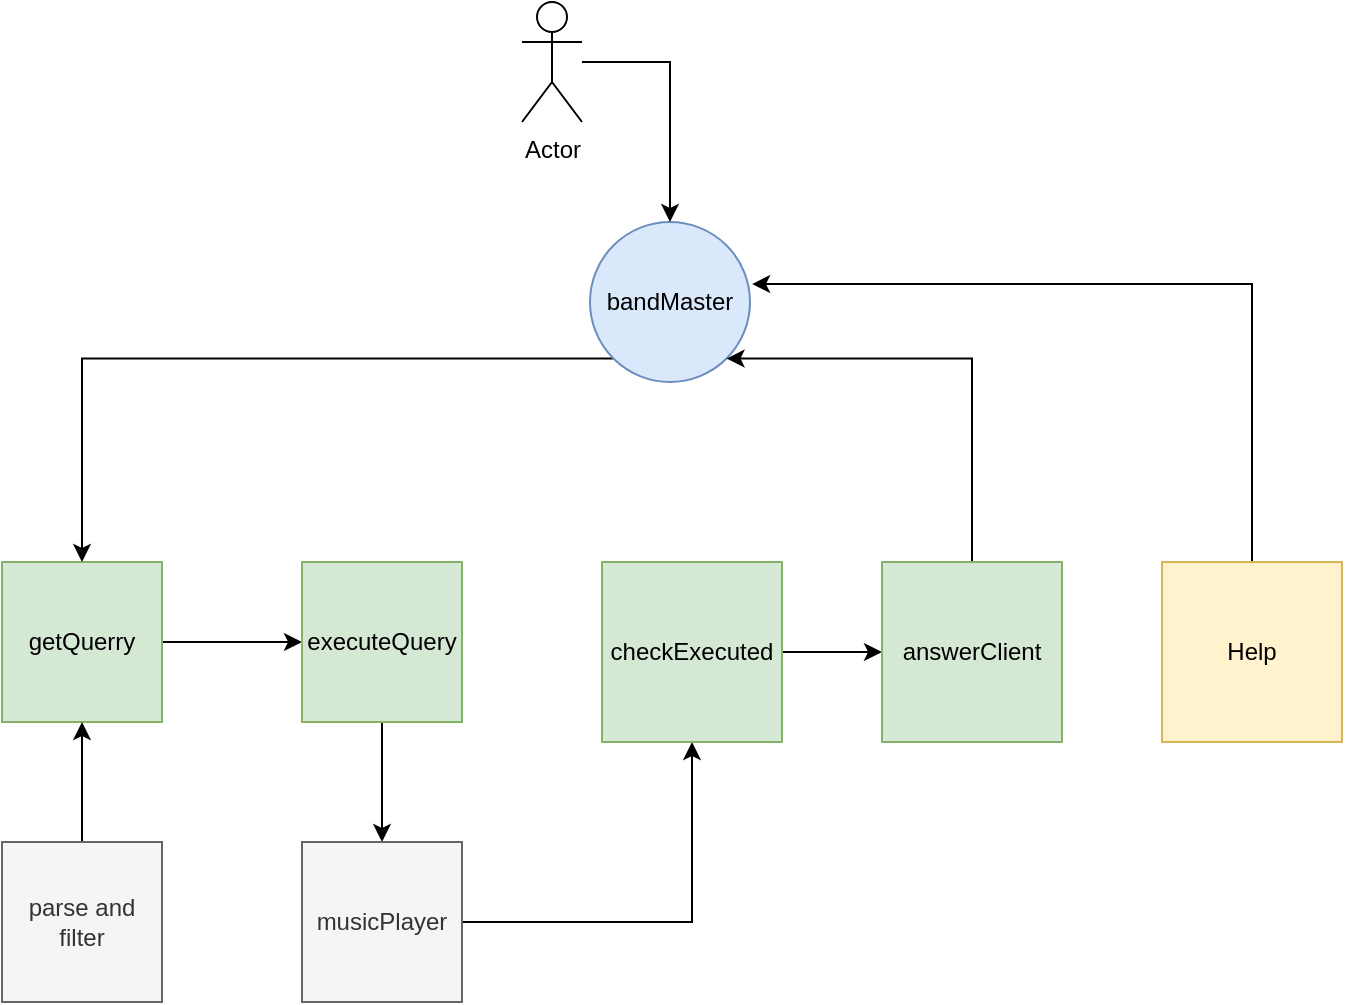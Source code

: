 <mxfile version="12.9.14" type="device"><diagram id="RP-OmeCohYXL1OP9YLOM" name="Page-1"><mxGraphModel dx="946" dy="613" grid="1" gridSize="10" guides="1" tooltips="1" connect="1" arrows="1" fold="1" page="1" pageScale="1" pageWidth="827" pageHeight="1169" math="0" shadow="0"><root><mxCell id="0"/><mxCell id="1" parent="0"/><mxCell id="uALMSkzsh2lf-t6PmemI-6" style="edgeStyle=orthogonalEdgeStyle;rounded=0;orthogonalLoop=1;jettySize=auto;html=1;exitX=1;exitY=0.5;exitDx=0;exitDy=0;entryX=0;entryY=0.5;entryDx=0;entryDy=0;" edge="1" parent="1" source="uALMSkzsh2lf-t6PmemI-1" target="uALMSkzsh2lf-t6PmemI-3"><mxGeometry relative="1" as="geometry"/></mxCell><mxCell id="uALMSkzsh2lf-t6PmemI-1" value="getQuerry" style="whiteSpace=wrap;html=1;aspect=fixed;fillColor=#d5e8d4;strokeColor=#82b366;" vertex="1" parent="1"><mxGeometry x="80" y="310" width="80" height="80" as="geometry"/></mxCell><mxCell id="uALMSkzsh2lf-t6PmemI-7" style="edgeStyle=orthogonalEdgeStyle;rounded=0;orthogonalLoop=1;jettySize=auto;html=1;exitX=0;exitY=1;exitDx=0;exitDy=0;entryX=0.5;entryY=0;entryDx=0;entryDy=0;" edge="1" parent="1" source="uALMSkzsh2lf-t6PmemI-2" target="uALMSkzsh2lf-t6PmemI-1"><mxGeometry relative="1" as="geometry"/></mxCell><mxCell id="uALMSkzsh2lf-t6PmemI-2" value="bandMaster" style="ellipse;whiteSpace=wrap;html=1;aspect=fixed;fillColor=#dae8fc;strokeColor=#6c8ebf;" vertex="1" parent="1"><mxGeometry x="374" y="140" width="80" height="80" as="geometry"/></mxCell><mxCell id="uALMSkzsh2lf-t6PmemI-5" style="edgeStyle=orthogonalEdgeStyle;rounded=0;orthogonalLoop=1;jettySize=auto;html=1;exitX=0.5;exitY=1;exitDx=0;exitDy=0;entryX=0.5;entryY=0;entryDx=0;entryDy=0;" edge="1" parent="1" source="uALMSkzsh2lf-t6PmemI-3" target="uALMSkzsh2lf-t6PmemI-4"><mxGeometry relative="1" as="geometry"/></mxCell><mxCell id="uALMSkzsh2lf-t6PmemI-3" value="executeQuery" style="whiteSpace=wrap;html=1;aspect=fixed;fillColor=#d5e8d4;strokeColor=#82b366;" vertex="1" parent="1"><mxGeometry x="230" y="310" width="80" height="80" as="geometry"/></mxCell><mxCell id="uALMSkzsh2lf-t6PmemI-14" style="edgeStyle=orthogonalEdgeStyle;rounded=0;orthogonalLoop=1;jettySize=auto;html=1;exitX=1;exitY=0.5;exitDx=0;exitDy=0;entryX=0.5;entryY=1;entryDx=0;entryDy=0;" edge="1" parent="1" source="uALMSkzsh2lf-t6PmemI-4" target="uALMSkzsh2lf-t6PmemI-8"><mxGeometry relative="1" as="geometry"/></mxCell><mxCell id="uALMSkzsh2lf-t6PmemI-4" value="musicPlayer" style="whiteSpace=wrap;html=1;aspect=fixed;fillColor=#f5f5f5;strokeColor=#666666;fontColor=#333333;" vertex="1" parent="1"><mxGeometry x="230" y="450" width="80" height="80" as="geometry"/></mxCell><mxCell id="uALMSkzsh2lf-t6PmemI-11" style="edgeStyle=orthogonalEdgeStyle;rounded=0;orthogonalLoop=1;jettySize=auto;html=1;exitX=1;exitY=0.5;exitDx=0;exitDy=0;entryX=0;entryY=0.5;entryDx=0;entryDy=0;" edge="1" parent="1" source="uALMSkzsh2lf-t6PmemI-8" target="uALMSkzsh2lf-t6PmemI-9"><mxGeometry relative="1" as="geometry"/></mxCell><mxCell id="uALMSkzsh2lf-t6PmemI-8" value="checkExecuted" style="whiteSpace=wrap;html=1;aspect=fixed;fillColor=#d5e8d4;strokeColor=#82b366;" vertex="1" parent="1"><mxGeometry x="380" y="310" width="90" height="90" as="geometry"/></mxCell><mxCell id="uALMSkzsh2lf-t6PmemI-10" style="edgeStyle=orthogonalEdgeStyle;rounded=0;orthogonalLoop=1;jettySize=auto;html=1;entryX=1;entryY=1;entryDx=0;entryDy=0;" edge="1" parent="1" source="uALMSkzsh2lf-t6PmemI-9" target="uALMSkzsh2lf-t6PmemI-2"><mxGeometry relative="1" as="geometry"><Array as="points"><mxPoint x="565" y="208"/></Array></mxGeometry></mxCell><mxCell id="uALMSkzsh2lf-t6PmemI-9" value="answerClient" style="whiteSpace=wrap;html=1;aspect=fixed;fillColor=#d5e8d4;strokeColor=#82b366;" vertex="1" parent="1"><mxGeometry x="520" y="310" width="90" height="90" as="geometry"/></mxCell><mxCell id="uALMSkzsh2lf-t6PmemI-13" style="edgeStyle=orthogonalEdgeStyle;rounded=0;orthogonalLoop=1;jettySize=auto;html=1;entryX=1.013;entryY=0.388;entryDx=0;entryDy=0;entryPerimeter=0;" edge="1" parent="1" source="uALMSkzsh2lf-t6PmemI-12" target="uALMSkzsh2lf-t6PmemI-2"><mxGeometry relative="1" as="geometry"><Array as="points"><mxPoint x="705" y="171"/></Array></mxGeometry></mxCell><mxCell id="uALMSkzsh2lf-t6PmemI-12" value="Help" style="whiteSpace=wrap;html=1;aspect=fixed;fillColor=#fff2cc;strokeColor=#d6b656;" vertex="1" parent="1"><mxGeometry x="660" y="310" width="90" height="90" as="geometry"/></mxCell><mxCell id="uALMSkzsh2lf-t6PmemI-16" style="edgeStyle=orthogonalEdgeStyle;rounded=0;orthogonalLoop=1;jettySize=auto;html=1;entryX=0.5;entryY=1;entryDx=0;entryDy=0;" edge="1" parent="1" source="uALMSkzsh2lf-t6PmemI-15" target="uALMSkzsh2lf-t6PmemI-1"><mxGeometry relative="1" as="geometry"/></mxCell><mxCell id="uALMSkzsh2lf-t6PmemI-15" value="parse and filter" style="whiteSpace=wrap;html=1;aspect=fixed;fillColor=#f5f5f5;strokeColor=#666666;fontColor=#333333;" vertex="1" parent="1"><mxGeometry x="80" y="450" width="80" height="80" as="geometry"/></mxCell><mxCell id="uALMSkzsh2lf-t6PmemI-18" value="" style="edgeStyle=orthogonalEdgeStyle;rounded=0;orthogonalLoop=1;jettySize=auto;html=1;" edge="1" parent="1" source="uALMSkzsh2lf-t6PmemI-17" target="uALMSkzsh2lf-t6PmemI-2"><mxGeometry relative="1" as="geometry"/></mxCell><mxCell id="uALMSkzsh2lf-t6PmemI-17" value="Actor" style="shape=umlActor;verticalLabelPosition=bottom;labelBackgroundColor=#ffffff;verticalAlign=top;html=1;outlineConnect=0;" vertex="1" parent="1"><mxGeometry x="340" y="30" width="30" height="60" as="geometry"/></mxCell></root></mxGraphModel></diagram></mxfile>